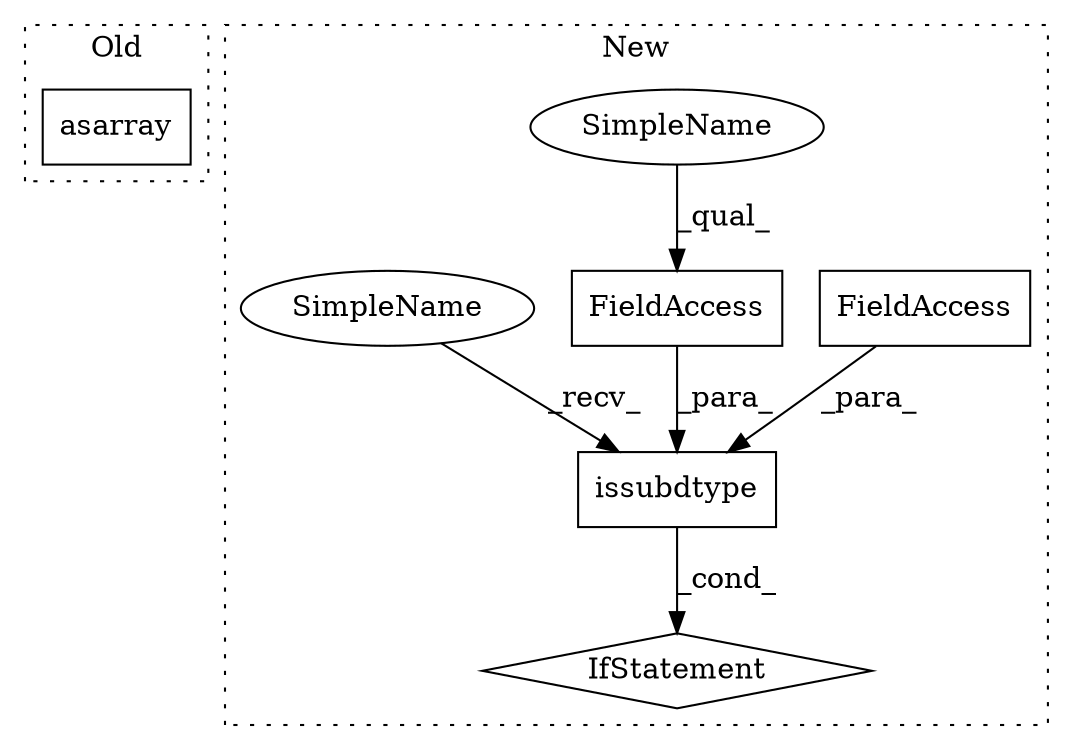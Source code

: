 digraph G {
subgraph cluster0 {
1 [label="asarray" a="32" s="14728,14745" l="8,1" shape="box"];
label = "Old";
style="dotted";
}
subgraph cluster1 {
2 [label="issubdtype" a="32" s="14392,14422" l="11,1" shape="box"];
3 [label="FieldAccess" a="22" s="14413" l="9" shape="box"];
4 [label="FieldAccess" a="22" s="14403" l="9" shape="box"];
5 [label="IfStatement" a="25" s="14382,14423" l="4,2" shape="diamond"];
6 [label="SimpleName" a="42" s="14413" l="5" shape="ellipse"];
7 [label="SimpleName" a="42" s="14386" l="5" shape="ellipse"];
label = "New";
style="dotted";
}
2 -> 5 [label="_cond_"];
3 -> 2 [label="_para_"];
4 -> 2 [label="_para_"];
6 -> 3 [label="_qual_"];
7 -> 2 [label="_recv_"];
}